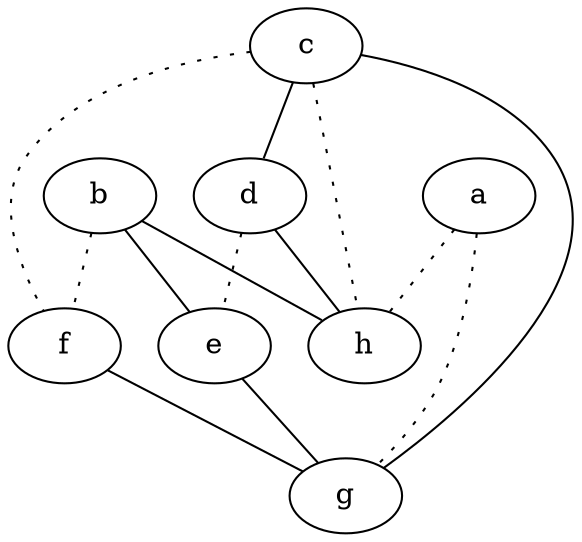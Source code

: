 graph {
a -- g [style=dotted];
a -- h [style=dotted];
b -- e;
b -- f [style=dotted];
b -- h;
c -- d;
c -- f [style=dotted];
c -- g;
c -- h [style=dotted];
d -- e [style=dotted];
d -- h;
e -- g;
f -- g;
}
